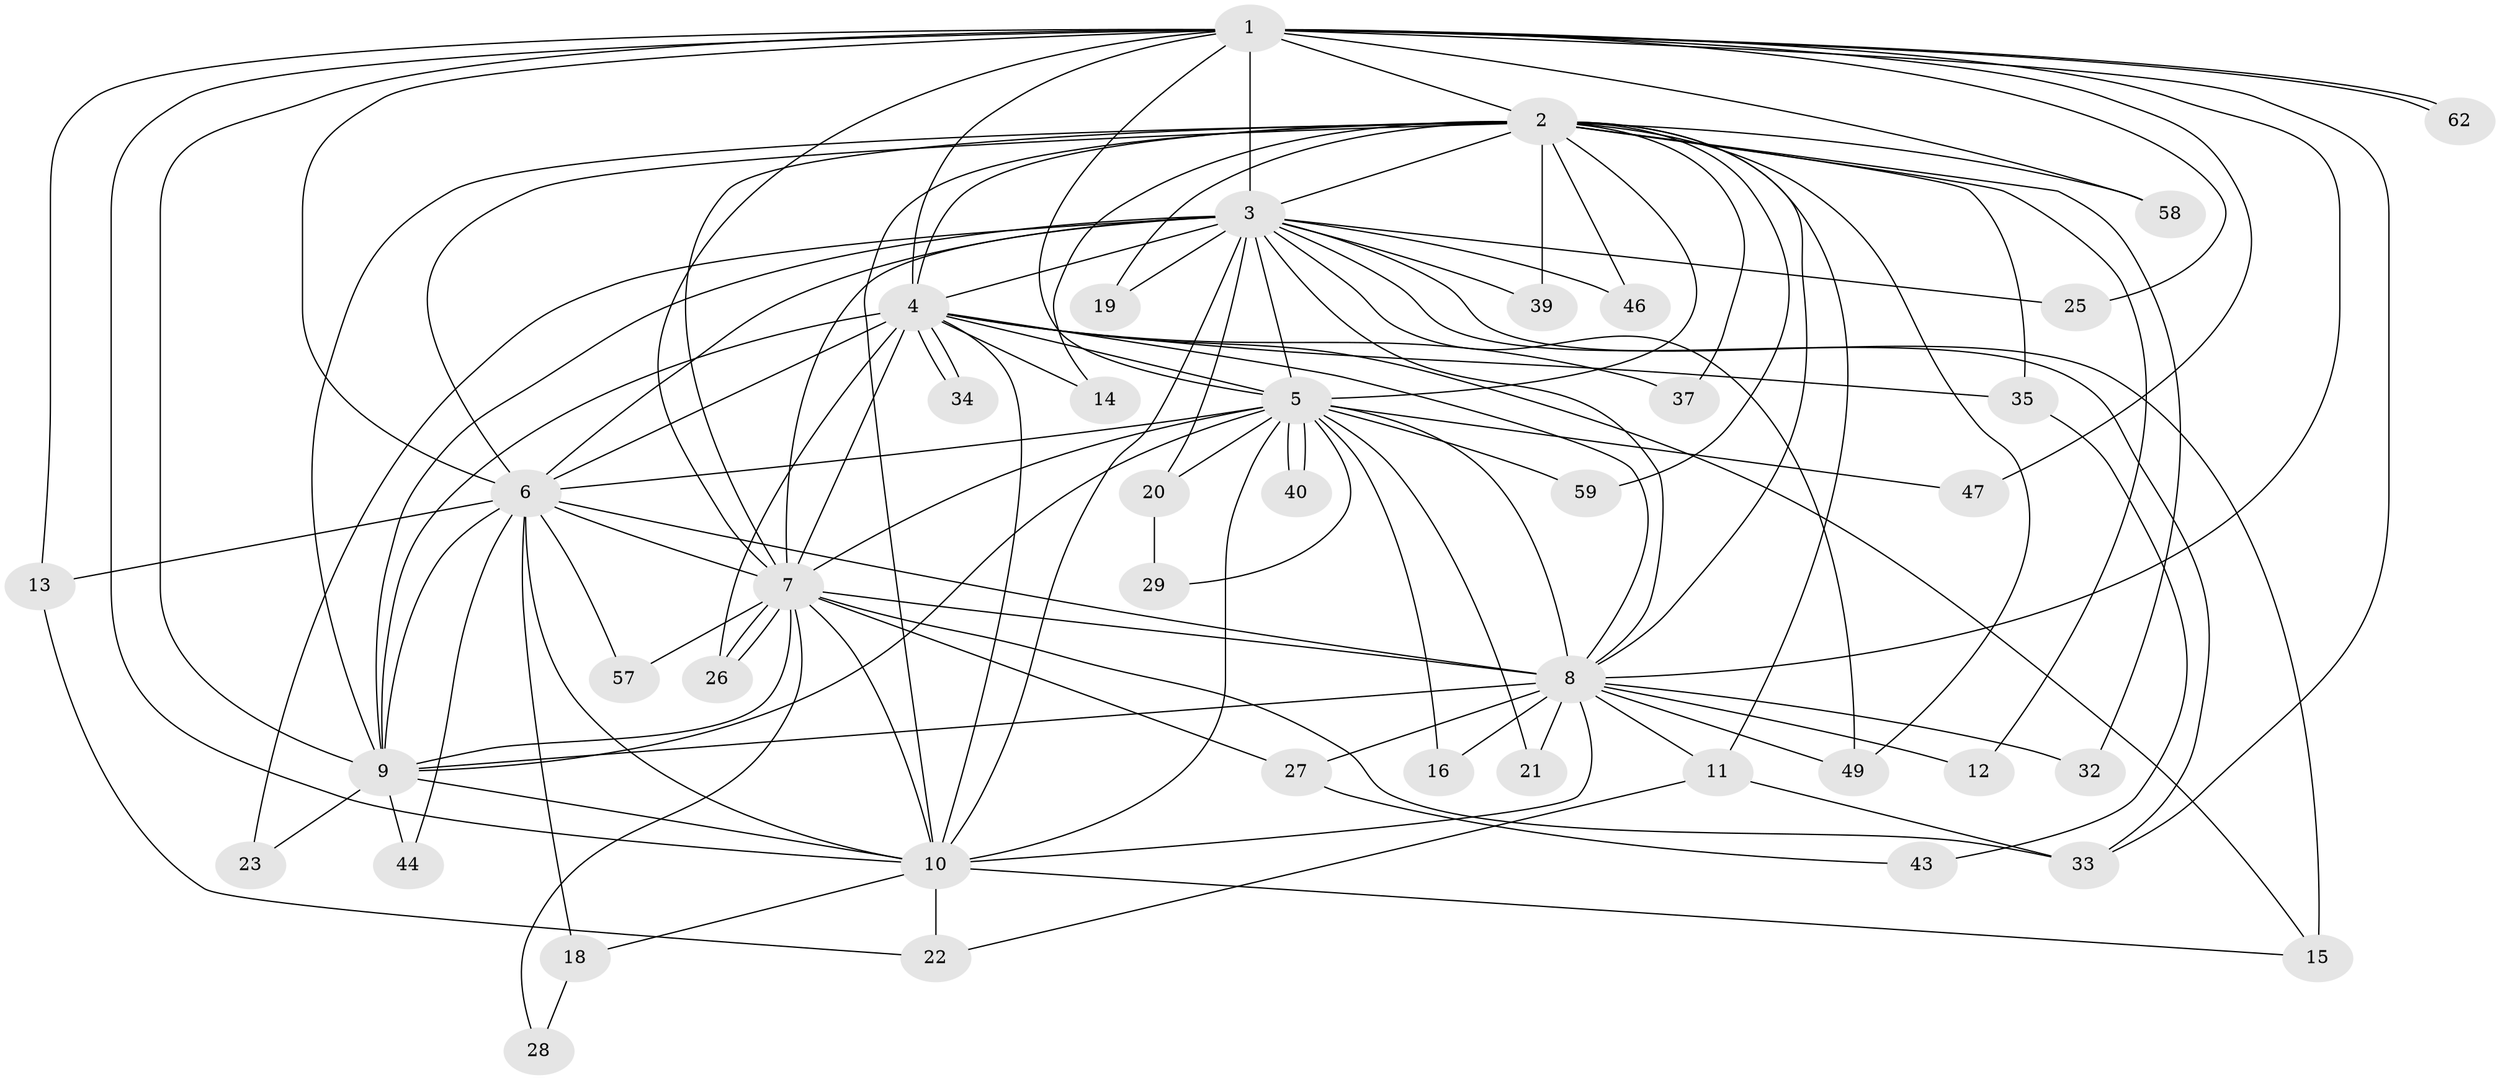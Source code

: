 // original degree distribution, {17: 0.016129032258064516, 23: 0.016129032258064516, 24: 0.016129032258064516, 19: 0.016129032258064516, 18: 0.03225806451612903, 14: 0.016129032258064516, 15: 0.016129032258064516, 11: 0.016129032258064516, 13: 0.016129032258064516, 4: 0.06451612903225806, 2: 0.5483870967741935, 3: 0.22580645161290322}
// Generated by graph-tools (version 1.1) at 2025/17/03/04/25 18:17:33]
// undirected, 43 vertices, 117 edges
graph export_dot {
graph [start="1"]
  node [color=gray90,style=filled];
  1 [super="+31"];
  2;
  3 [super="+17+24+45+50+38+36"];
  4;
  5;
  6;
  7;
  8;
  9;
  10 [super="+41"];
  11;
  12;
  13;
  14;
  15 [super="+51"];
  16;
  18;
  19;
  20;
  21 [super="+42"];
  22;
  23;
  25;
  26 [super="+48"];
  27 [super="+30"];
  28;
  29;
  32;
  33 [super="+56+54"];
  34;
  35;
  37;
  39;
  40;
  43;
  44;
  46;
  47;
  49 [super="+53"];
  57;
  58;
  59;
  62;
  1 -- 2;
  1 -- 3;
  1 -- 4 [weight=2];
  1 -- 5;
  1 -- 6;
  1 -- 7;
  1 -- 8;
  1 -- 9;
  1 -- 10;
  1 -- 13;
  1 -- 25;
  1 -- 47;
  1 -- 58;
  1 -- 62;
  1 -- 62;
  1 -- 33;
  2 -- 3 [weight=2];
  2 -- 4;
  2 -- 5;
  2 -- 6;
  2 -- 7;
  2 -- 8;
  2 -- 9;
  2 -- 10 [weight=2];
  2 -- 11;
  2 -- 12;
  2 -- 14;
  2 -- 19;
  2 -- 32;
  2 -- 35;
  2 -- 37;
  2 -- 39;
  2 -- 46;
  2 -- 49;
  2 -- 58;
  2 -- 59;
  3 -- 4 [weight=2];
  3 -- 5 [weight=2];
  3 -- 6 [weight=2];
  3 -- 7;
  3 -- 8;
  3 -- 9;
  3 -- 10 [weight=2];
  3 -- 15;
  3 -- 19;
  3 -- 20;
  3 -- 23;
  3 -- 33;
  3 -- 46;
  3 -- 49;
  3 -- 25;
  3 -- 39;
  4 -- 5;
  4 -- 6;
  4 -- 7;
  4 -- 8;
  4 -- 9;
  4 -- 10;
  4 -- 14;
  4 -- 34;
  4 -- 34;
  4 -- 35;
  4 -- 37;
  4 -- 26;
  4 -- 15 [weight=2];
  5 -- 6;
  5 -- 7;
  5 -- 8;
  5 -- 9;
  5 -- 10;
  5 -- 16;
  5 -- 20;
  5 -- 21;
  5 -- 29;
  5 -- 40;
  5 -- 40;
  5 -- 47;
  5 -- 59;
  6 -- 7;
  6 -- 8;
  6 -- 9;
  6 -- 10;
  6 -- 13;
  6 -- 18;
  6 -- 44;
  6 -- 57;
  7 -- 8;
  7 -- 9;
  7 -- 10;
  7 -- 26;
  7 -- 26;
  7 -- 27;
  7 -- 28;
  7 -- 33;
  7 -- 57;
  8 -- 9;
  8 -- 10;
  8 -- 11;
  8 -- 12;
  8 -- 16;
  8 -- 21 [weight=2];
  8 -- 27 [weight=2];
  8 -- 32;
  8 -- 49;
  9 -- 10;
  9 -- 23;
  9 -- 44;
  10 -- 15;
  10 -- 18;
  10 -- 22;
  11 -- 22;
  11 -- 33;
  13 -- 22;
  18 -- 28;
  20 -- 29;
  27 -- 43;
  35 -- 43;
}
